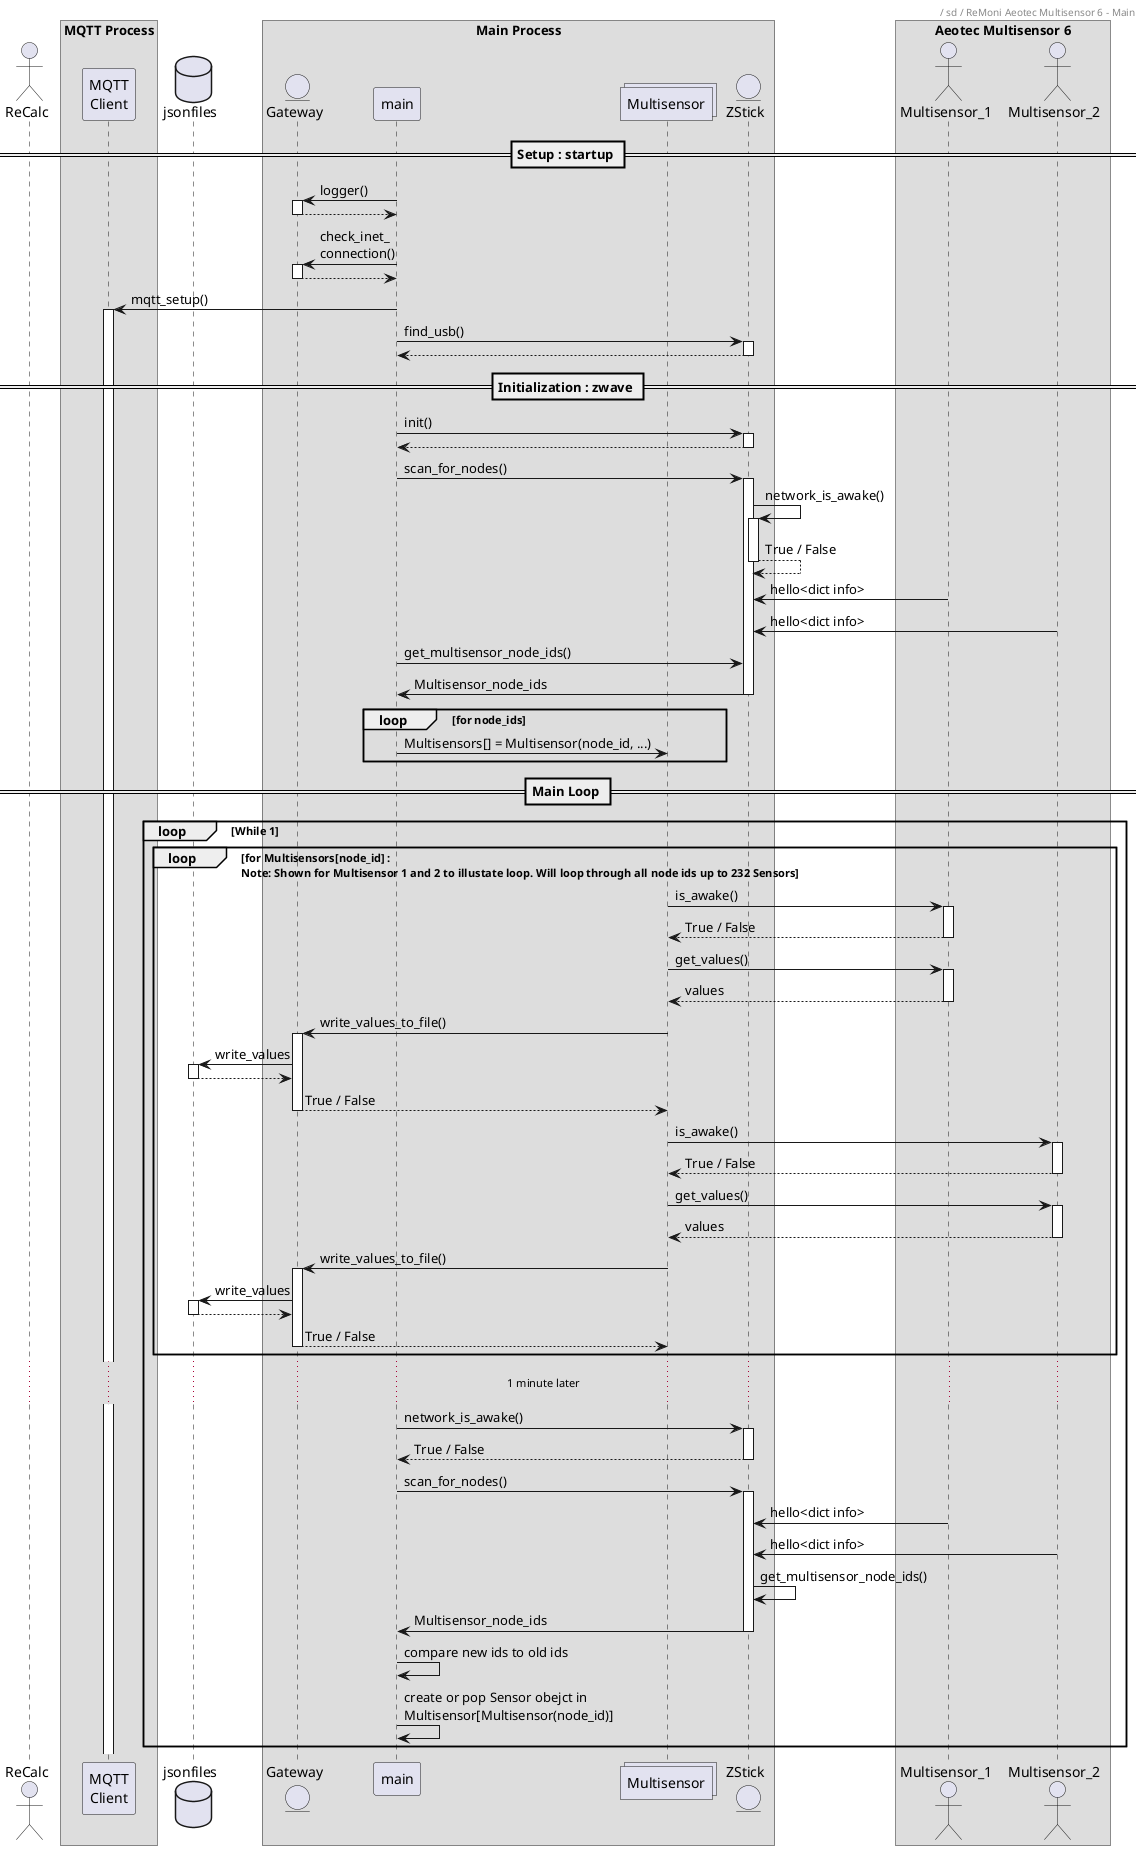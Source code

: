 @startuml sd Main Process
header / sd / ReMoni Aeotec Multisensor 6 - Main

actor ReCalc

box "MQTT Process"
participant "MQTT\nClient" as mqtt
end box

database jsonfiles

box "Main Process"
entity Gateway
participant main
collections Multisensor
entity ZStick
end box

box "Aeotec Multisensor 6"
actor Multisensor_1
actor Multisensor_2
end box

== Setup : startup ==

autoactivate on

main -> Gateway : logger() 
return

main -> Gateway : check_inet_\nconnection()
return

main -> mqtt : mqtt_setup()

main -> ZStick : find_usb()
return

== Initialization : zwave ==
main -> ZStick : init()
return 

main -> ZStick : scan_for_nodes()
ZStick -> ZStick : network_is_awake()
return True / False
autoactivate off
Multisensor_1 -> ZStick : hello<dict info>
Multisensor_2 -> ZStick : hello<dict info>
main -> ZStick : get_multisensor_node_ids()
ZStick -> main : Multisensor_node_ids
deactivate

loop for node_ids
    main -> Multisensor : Multisensors[] = Multisensor(node_id, ...)
end
== Main Loop ==
loop While 1
loop for Multisensors[node_id] :\nNote: Shown for Multisensor 1 and 2 to illustate loop. Will loop through all node ids up to 232 Sensors
    autoactivate on

    Multisensor -> Multisensor_1 : is_awake()
    return True / False

    Multisensor -> Multisensor_1 : get_values()
    return values

    Multisensor -> Gateway : write_values_to_file()
    Gateway -> jsonfiles : write_values
    return
    return True / False
    Multisensor -> Multisensor_2 : is_awake()
    return True / False

    Multisensor -> Multisensor_2 : get_values()
    return values

    Multisensor -> Gateway : write_values_to_file()
    Gateway -> jsonfiles : write_values
    return
    return True / False
end
autoactivate off

...1 minute later...

autoactivate on
main -> ZStick : network_is_awake()
return True / False
main -> ZStick : scan_for_nodes()
autoactivate off

Multisensor_1 -> ZStick : hello<dict info>
Multisensor_2 -> ZStick : hello<dict info>
ZStick -> ZStick : get_multisensor_node_ids()
ZStick -> main : Multisensor_node_ids
deactivate ZStick
main -> main : compare new ids to old ids
main -> main : create or pop Sensor obejct in\nMultisensor[Multisensor(node_id)]
end

@enduml